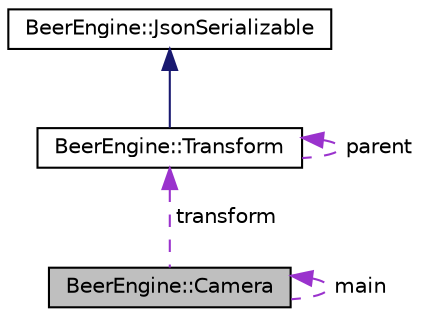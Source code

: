 digraph "BeerEngine::Camera"
{
  edge [fontname="Helvetica",fontsize="10",labelfontname="Helvetica",labelfontsize="10"];
  node [fontname="Helvetica",fontsize="10",shape=record];
  Node1 [label="BeerEngine::Camera",height=0.2,width=0.4,color="black", fillcolor="grey75", style="filled", fontcolor="black"];
  Node1 -> Node1 [dir="back",color="darkorchid3",fontsize="10",style="dashed",label=" main" ,fontname="Helvetica"];
  Node2 -> Node1 [dir="back",color="darkorchid3",fontsize="10",style="dashed",label=" transform" ,fontname="Helvetica"];
  Node2 [label="BeerEngine::Transform",height=0.2,width=0.4,color="black", fillcolor="white", style="filled",URL="$class_beer_engine_1_1_transform.html",tooltip="classe representant la transformation d&#39;un object, position, rotation... "];
  Node3 -> Node2 [dir="back",color="midnightblue",fontsize="10",style="solid",fontname="Helvetica"];
  Node3 [label="BeerEngine::JsonSerializable",height=0.2,width=0.4,color="black", fillcolor="white", style="filled",URL="$class_beer_engine_1_1_json_serializable.html"];
  Node2 -> Node2 [dir="back",color="darkorchid3",fontsize="10",style="dashed",label=" parent" ,fontname="Helvetica"];
}
